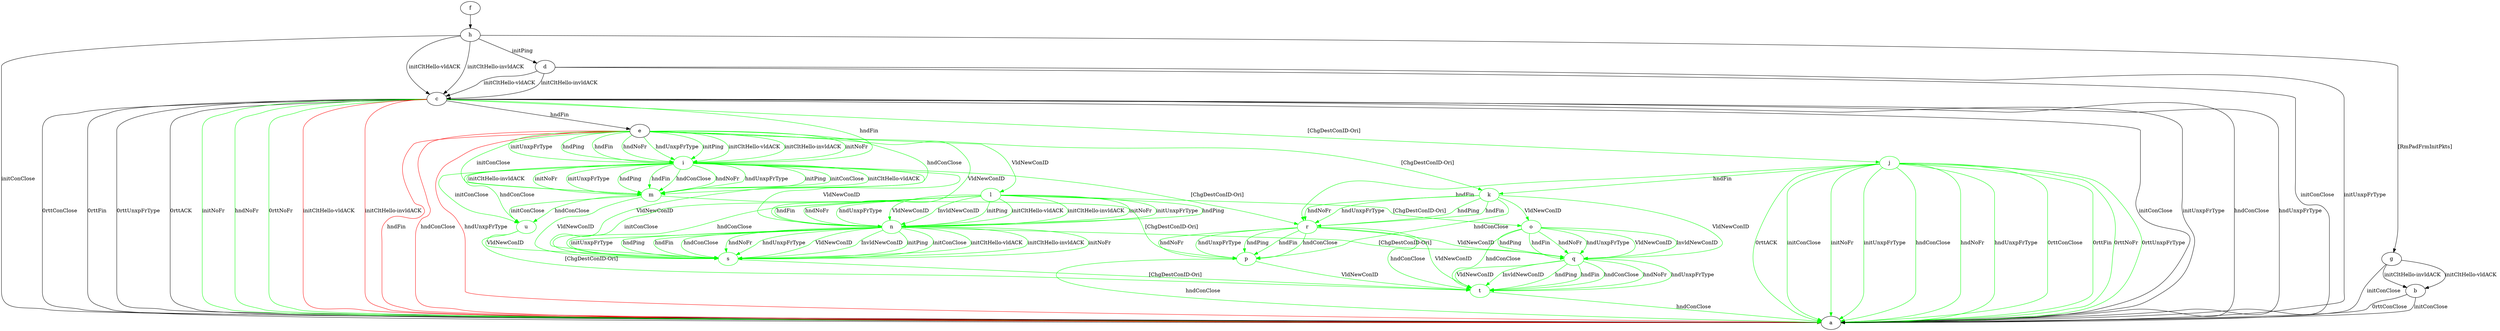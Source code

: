 digraph "" {
	b -> a	[key=0,
		label="initConClose "];
	b -> a	[key=1,
		label="0rttConClose "];
	c -> a	[key=0,
		label="initConClose "];
	c -> a	[key=1,
		label="initUnxpFrType "];
	c -> a	[key=2,
		label="hndConClose "];
	c -> a	[key=3,
		label="hndUnxpFrType "];
	c -> a	[key=4,
		label="0rttConClose "];
	c -> a	[key=5,
		label="0rttFin "];
	c -> a	[key=6,
		label="0rttUnxpFrType "];
	c -> a	[key=7,
		label="0rttACK "];
	c -> a	[key=8,
		color=green,
		label="initNoFr "];
	c -> a	[key=9,
		color=green,
		label="hndNoFr "];
	c -> a	[key=10,
		color=green,
		label="0rttNoFr "];
	c -> a	[key=11,
		color=red,
		label="initCltHello-vldACK "];
	c -> a	[key=12,
		color=red,
		label="initCltHello-invldACK "];
	c -> e	[key=0,
		label="hndFin "];
	i	[color=green];
	c -> i	[key=0,
		color=green,
		label="hndFin "];
	j	[color=green];
	c -> j	[key=0,
		color=green,
		label="[ChgDestConID-Ori] "];
	d -> a	[key=0,
		label="initConClose "];
	d -> a	[key=1,
		label="initUnxpFrType "];
	d -> c	[key=0,
		label="initCltHello-vldACK "];
	d -> c	[key=1,
		label="initCltHello-invldACK "];
	e -> a	[key=0,
		color=red,
		label="hndFin "];
	e -> a	[key=1,
		color=red,
		label="hndConClose "];
	e -> a	[key=2,
		color=red,
		label="hndUnxpFrType "];
	e -> i	[key=0,
		color=green,
		label="initPing "];
	e -> i	[key=1,
		color=green,
		label="initCltHello-vldACK "];
	e -> i	[key=2,
		color=green,
		label="initCltHello-invldACK "];
	e -> i	[key=3,
		color=green,
		label="initNoFr "];
	e -> i	[key=4,
		color=green,
		label="initUnxpFrType "];
	e -> i	[key=5,
		color=green,
		label="hndPing "];
	e -> i	[key=6,
		color=green,
		label="hndFin "];
	e -> i	[key=7,
		color=green,
		label="hndNoFr "];
	e -> i	[key=8,
		color=green,
		label="hndUnxpFrType "];
	k	[color=green];
	e -> k	[key=0,
		color=green,
		label="[ChgDestConID-Ori] "];
	l	[color=green];
	e -> l	[key=0,
		color=green,
		label="VldNewConID "];
	m	[color=green];
	e -> m	[key=0,
		color=green,
		label="initConClose "];
	e -> m	[key=1,
		color=green,
		label="hndConClose "];
	n	[color=green];
	e -> n	[key=0,
		color=green,
		label="VldNewConID "];
	f -> h	[key=0];
	g -> a	[key=0,
		label="initConClose "];
	g -> b	[key=0,
		label="initCltHello-vldACK "];
	g -> b	[key=1,
		label="initCltHello-invldACK "];
	h -> a	[key=0,
		label="initConClose "];
	h -> c	[key=0,
		label="initCltHello-vldACK "];
	h -> c	[key=1,
		label="initCltHello-invldACK "];
	h -> d	[key=0,
		label="initPing "];
	h -> g	[key=0,
		label="[RmPadFrmInitPkts] "];
	i -> m	[key=0,
		color=green,
		label="initPing "];
	i -> m	[key=1,
		color=green,
		label="initConClose "];
	i -> m	[key=2,
		color=green,
		label="initCltHello-vldACK "];
	i -> m	[key=3,
		color=green,
		label="initCltHello-invldACK "];
	i -> m	[key=4,
		color=green,
		label="initNoFr "];
	i -> m	[key=5,
		color=green,
		label="initUnxpFrType "];
	i -> m	[key=6,
		color=green,
		label="hndPing "];
	i -> m	[key=7,
		color=green,
		label="hndFin "];
	i -> m	[key=8,
		color=green,
		label="hndConClose "];
	i -> m	[key=9,
		color=green,
		label="hndNoFr "];
	i -> m	[key=10,
		color=green,
		label="hndUnxpFrType "];
	i -> n	[key=0,
		color=green,
		label="VldNewConID "];
	r	[color=green];
	i -> r	[key=0,
		color=green,
		label="[ChgDestConID-Ori] "];
	s	[color=green];
	i -> s	[key=0,
		color=green,
		label="VldNewConID "];
	u	[color=green];
	i -> u	[key=0,
		color=green,
		label="initConClose "];
	i -> u	[key=1,
		color=green,
		label="hndConClose "];
	j -> a	[key=0,
		color=green,
		label="initConClose "];
	j -> a	[key=1,
		color=green,
		label="initNoFr "];
	j -> a	[key=2,
		color=green,
		label="initUnxpFrType "];
	j -> a	[key=3,
		color=green,
		label="hndConClose "];
	j -> a	[key=4,
		color=green,
		label="hndNoFr "];
	j -> a	[key=5,
		color=green,
		label="hndUnxpFrType "];
	j -> a	[key=6,
		color=green,
		label="0rttConClose "];
	j -> a	[key=7,
		color=green,
		label="0rttFin "];
	j -> a	[key=8,
		color=green,
		label="0rttNoFr "];
	j -> a	[key=9,
		color=green,
		label="0rttUnxpFrType "];
	j -> a	[key=10,
		color=green,
		label="0rttACK "];
	j -> k	[key=0,
		color=green,
		label="hndFin "];
	j -> r	[key=0,
		color=green,
		label="hndFin "];
	o	[color=green];
	k -> o	[key=0,
		color=green,
		label="VldNewConID "];
	p	[color=green];
	k -> p	[key=0,
		color=green,
		label="hndConClose "];
	q	[color=green];
	k -> q	[key=0,
		color=green,
		label="VldNewConID "];
	k -> r	[key=0,
		color=green,
		label="hndPing "];
	k -> r	[key=1,
		color=green,
		label="hndFin "];
	k -> r	[key=2,
		color=green,
		label="hndNoFr "];
	k -> r	[key=3,
		color=green,
		label="hndUnxpFrType "];
	l -> n	[key=0,
		color=green,
		label="initPing "];
	l -> n	[key=1,
		color=green,
		label="initCltHello-vldACK "];
	l -> n	[key=2,
		color=green,
		label="initCltHello-invldACK "];
	l -> n	[key=3,
		color=green,
		label="initNoFr "];
	l -> n	[key=4,
		color=green,
		label="initUnxpFrType "];
	l -> n	[key=5,
		color=green,
		label="hndPing "];
	l -> n	[key=6,
		color=green,
		label="hndFin "];
	l -> n	[key=7,
		color=green,
		label="hndNoFr "];
	l -> n	[key=8,
		color=green,
		label="hndUnxpFrType "];
	l -> n	[key=9,
		color=green,
		label="VldNewConID "];
	l -> n	[key=10,
		color=green,
		label="InvldNewConID "];
	l -> o	[key=0,
		color=green,
		label="[ChgDestConID-Ori] "];
	l -> s	[key=0,
		color=green,
		label="initConClose "];
	l -> s	[key=1,
		color=green,
		label="hndConClose "];
	m -> p	[key=0,
		color=green,
		label="[ChgDestConID-Ori] "];
	m -> s	[key=0,
		color=green,
		label="VldNewConID "];
	m -> u	[key=0,
		color=green,
		label="initConClose "];
	m -> u	[key=1,
		color=green,
		label="hndConClose "];
	n -> q	[key=0,
		color=green,
		label="[ChgDestConID-Ori] "];
	n -> s	[key=0,
		color=green,
		label="initPing "];
	n -> s	[key=1,
		color=green,
		label="initConClose "];
	n -> s	[key=2,
		color=green,
		label="initCltHello-vldACK "];
	n -> s	[key=3,
		color=green,
		label="initCltHello-invldACK "];
	n -> s	[key=4,
		color=green,
		label="initNoFr "];
	n -> s	[key=5,
		color=green,
		label="initUnxpFrType "];
	n -> s	[key=6,
		color=green,
		label="hndPing "];
	n -> s	[key=7,
		color=green,
		label="hndFin "];
	n -> s	[key=8,
		color=green,
		label="hndConClose "];
	n -> s	[key=9,
		color=green,
		label="hndNoFr "];
	n -> s	[key=10,
		color=green,
		label="hndUnxpFrType "];
	n -> s	[key=11,
		color=green,
		label="VldNewConID "];
	n -> s	[key=12,
		color=green,
		label="InvldNewConID "];
	o -> q	[key=0,
		color=green,
		label="hndPing "];
	o -> q	[key=1,
		color=green,
		label="hndFin "];
	o -> q	[key=2,
		color=green,
		label="hndNoFr "];
	o -> q	[key=3,
		color=green,
		label="hndUnxpFrType "];
	o -> q	[key=4,
		color=green,
		label="VldNewConID "];
	o -> q	[key=5,
		color=green,
		label="InvldNewConID "];
	t	[color=green];
	o -> t	[key=0,
		color=green,
		label="hndConClose "];
	p -> a	[key=0,
		color=green,
		label="hndConClose "];
	p -> t	[key=0,
		color=green,
		label="VldNewConID "];
	q -> t	[key=0,
		color=green,
		label="hndPing "];
	q -> t	[key=1,
		color=green,
		label="hndFin "];
	q -> t	[key=2,
		color=green,
		label="hndConClose "];
	q -> t	[key=3,
		color=green,
		label="hndNoFr "];
	q -> t	[key=4,
		color=green,
		label="hndUnxpFrType "];
	q -> t	[key=5,
		color=green,
		label="VldNewConID "];
	q -> t	[key=6,
		color=green,
		label="InvldNewConID "];
	r -> p	[key=0,
		color=green,
		label="hndPing "];
	r -> p	[key=1,
		color=green,
		label="hndFin "];
	r -> p	[key=2,
		color=green,
		label="hndConClose "];
	r -> p	[key=3,
		color=green,
		label="hndNoFr "];
	r -> p	[key=4,
		color=green,
		label="hndUnxpFrType "];
	r -> q	[key=0,
		color=green,
		label="VldNewConID "];
	r -> t	[key=0,
		color=green,
		label="hndConClose "];
	r -> t	[key=1,
		color=green,
		label="VldNewConID "];
	s -> t	[key=0,
		color=green,
		label="[ChgDestConID-Ori] "];
	t -> a	[key=0,
		color=green,
		label="hndConClose "];
	u -> s	[key=0,
		color=green,
		label="VldNewConID "];
	u -> t	[key=0,
		color=green,
		label="[ChgDestConID-Ori] "];
}
